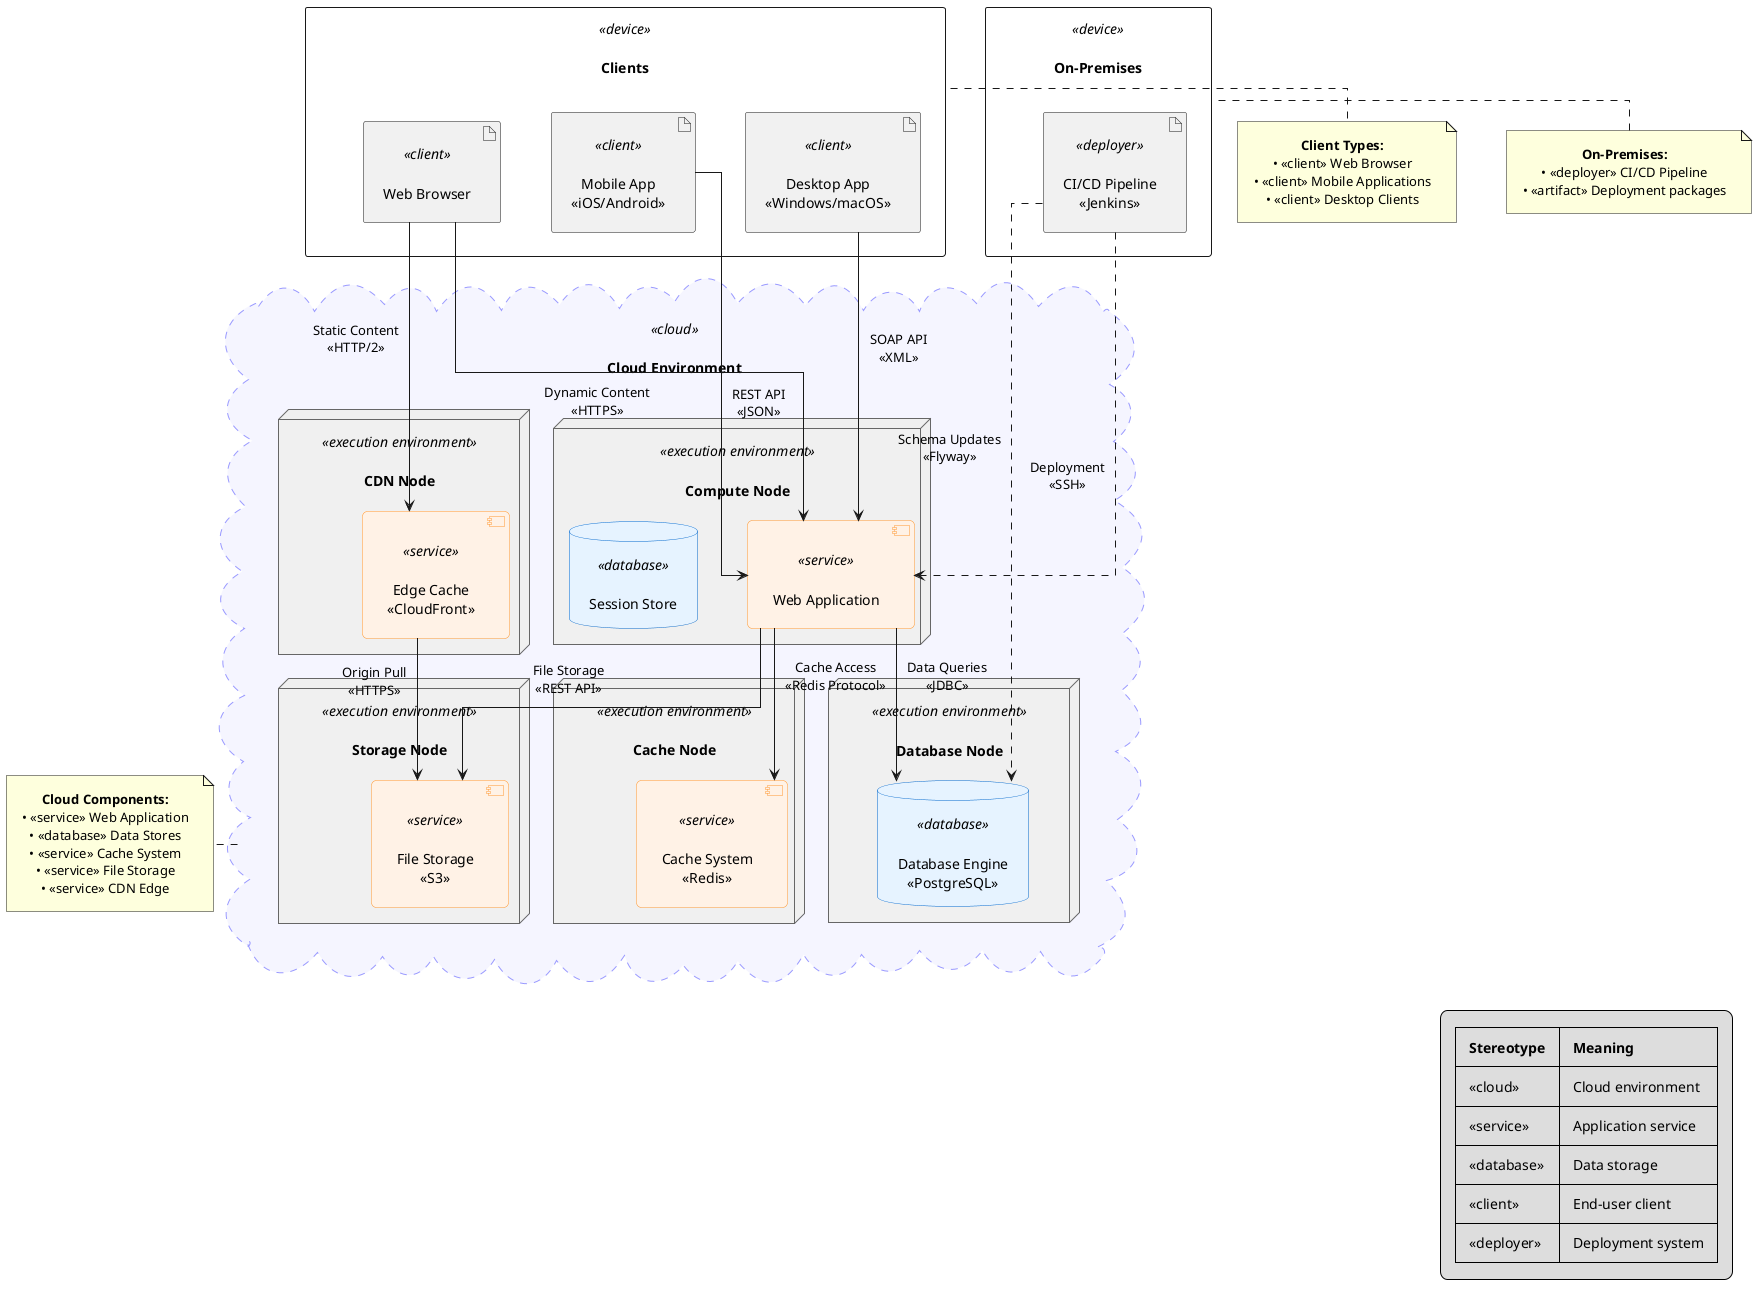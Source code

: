 @startuml

' ================================
' Style / Layout
' ================================
skinparam linetype ortho
skinparam defaultFontName Arial
skinparam nodesep 50
skinparam ranksep 50
skinparam shadowing false
skinparam Padding 10
skinparam NodePadding 15
skinparam ComponentPadding 10
skinparam defaultTextAlignment center

skinparam rectangle<<artifact>> {
  BackgroundColor #FFE6E6
  BorderColor #CC0000
}

skinparam node<<execution environment>> {
  BackgroundColor #F0F0F0
  BorderColor #666
}

skinparam database<<database>> {
  BackgroundColor #E6F3FF
  BorderColor #0066CC
}

skinparam component<<service>> {
  BackgroundColor #FFF2E6
  BorderColor #FF9933
  RoundCorner 10
}

skinparam cloud<<cloud>> {
  BackgroundColor #F5F5FF
  BorderColor #9999FF
  BorderStyle dashed
}

' ================================
' Cloud / Nodes
' ================================
cloud "Cloud Environment" <<cloud>> as cloud {
  node "Compute Node" <<execution environment>> as app_node {
    component "Web Application" <<service>> as web_app
    database "Session Store" <<database>> as session_store
  }

  node "Database Node" <<execution environment>> as db_node {
    database "Database Engine\n«PostgreSQL»" <<database>> as db_engine
  }

  node "Cache Node" <<execution environment>> as cache_node {
    component "Cache System\n«Redis»" <<service>> as cache_system
  }

  node "Storage Node" <<execution environment>> as storage_node {
    component "File Storage\n«S3»" <<service>> as file_storage
  }

  node "CDN Node" <<execution environment>> as cdn_node {
    component "Edge Cache\n«CloudFront»" <<service>> as edge_cache
  }
}

' ================================
' External / Clients
' ================================
rectangle "On-Premises" <<device>> as onprem {
    artifact "CI/CD Pipeline\n«Jenkins»" <<deployer>> as ci_cd
}

rectangle "Clients" <<device>> as clients {
    artifact "Web Browser" <<client>> as browser
    artifact "Mobile App\n«iOS/Android»" <<client>> as mobile
    artifact "Desktop App\n«Windows/macOS»" <<client>> as desktop
}

' ================================
' Relationships
' ================================
web_app --> db_engine : "Data Queries\n«JDBC»"
web_app --> cache_system : "Cache Access\n«Redis Protocol»"
web_app --> file_storage : "File Storage\n«REST API»"
edge_cache --> file_storage : "Origin Pull\n«HTTPS»"

browser --> edge_cache : "Static Content\n«HTTP/2»"
browser --> web_app : "Dynamic Content\n«HTTPS»"
mobile --> web_app : "REST API\n«JSON»"
desktop --> web_app : "SOAP API\n«XML»"

ci_cd ..> web_app : "Deployment\n«SSH»"
ci_cd ..> db_engine : "Schema Updates\n«Flyway»"

' ================================
' Notes / Legend
' ================================
note right of clients
  <b>Client Types:</b>
  • «client» Web Browser
  • «client» Mobile Applications
  • «client» Desktop Clients
end note

note left of onprem
  <b>On-Premises:</b>
  • «deployer» CI/CD Pipeline
  • «artifact» Deployment packages
end note

note bottom of cloud
  <b>Cloud Components:</b>
  • «service» Web Application
  • «database» Data Stores
  • «service» Cache System
  • «service» File Storage
  • «service» CDN Edge
end note

legend right
  |= Stereotype |= Meaning |
  | «cloud» | Cloud environment |
  | «service» | Application service |
  | «database» | Data storage |
  | «client» | End-user client |
  | «deployer» | Deployment system |
endlegend

@enduml
